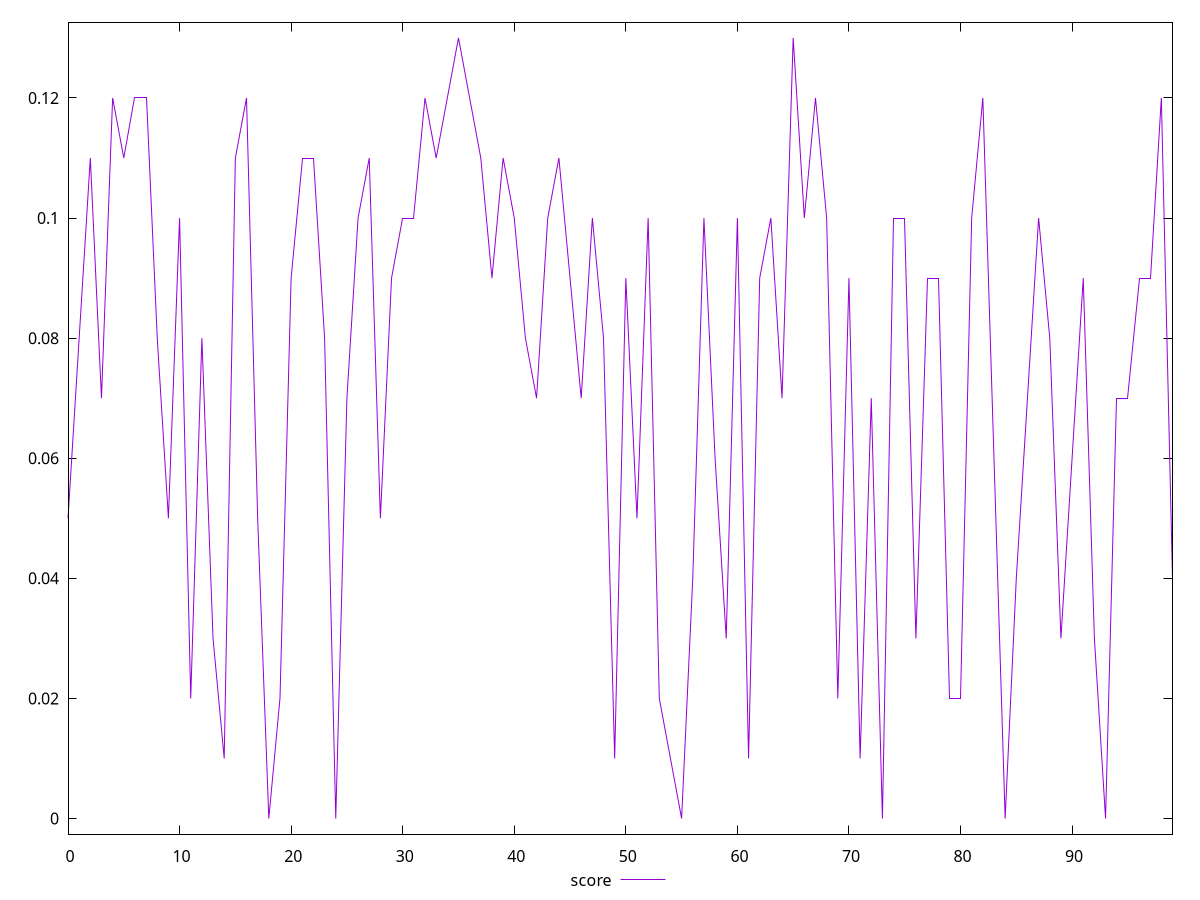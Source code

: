 reset

$score <<EOF
0 0.05
1 0.08
2 0.11
3 0.07
4 0.12
5 0.11
6 0.12
7 0.12
8 0.08
9 0.05
10 0.1
11 0.02
12 0.08
13 0.03
14 0.01
15 0.11
16 0.12
17 0.05
18 0
19 0.02
20 0.09
21 0.11
22 0.11
23 0.08
24 0
25 0.07
26 0.1
27 0.11
28 0.05
29 0.09
30 0.1
31 0.1
32 0.12
33 0.11
34 0.12
35 0.13
36 0.12
37 0.11
38 0.09
39 0.11
40 0.1
41 0.08
42 0.07
43 0.1
44 0.11
45 0.09
46 0.07
47 0.1
48 0.08
49 0.01
50 0.09
51 0.05
52 0.1
53 0.02
54 0.01
55 0
56 0.04
57 0.1
58 0.06
59 0.03
60 0.1
61 0.01
62 0.09
63 0.1
64 0.07
65 0.13
66 0.1
67 0.12
68 0.1
69 0.02
70 0.09
71 0.01
72 0.07
73 0
74 0.1
75 0.1
76 0.03
77 0.09
78 0.09
79 0.02
80 0.02
81 0.1
82 0.12
83 0.06
84 0
85 0.04
86 0.07
87 0.1
88 0.08
89 0.03
90 0.06
91 0.09
92 0.03
93 0
94 0.07
95 0.07
96 0.09
97 0.09
98 0.12
99 0.04
EOF

set key outside below
set xrange [0:99]
set yrange [-0.0026000000000000003:0.1326]
set trange [-0.0026000000000000003:0.1326]
set terminal svg size 640, 500 enhanced background rgb 'white'
set output "reprap/max-potential-fid/samples/pages+cached+noexternal+nomedia+nocss+nojs/score/values.svg"

plot $score title "score" with line

reset
